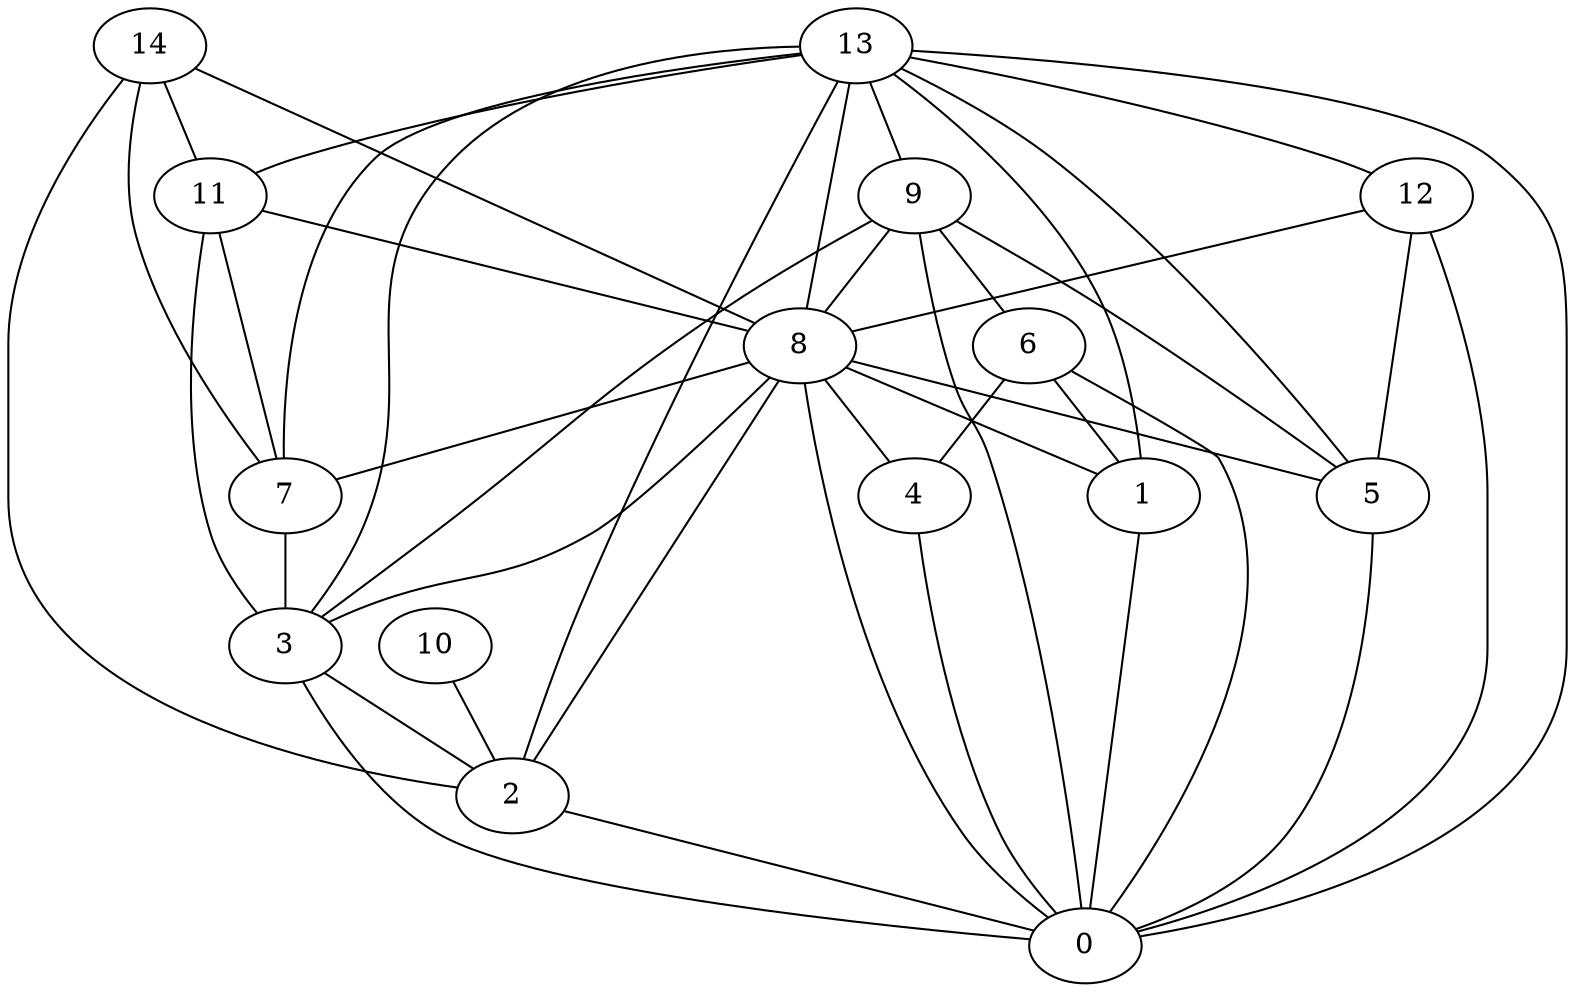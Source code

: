digraph "sensornet-topology" {
label = "";
rankdir="BT";"0"->"1" [arrowhead = "both"] 
"0"->"2" [arrowhead = "both"] 
"0"->"3" [arrowhead = "both"] 
"0"->"4" [arrowhead = "both"] 
"0"->"5" [arrowhead = "both"] 
"0"->"6" [arrowhead = "both"] 
"0"->"8" [arrowhead = "both"] 
"0"->"9" [arrowhead = "both"] 
"0"->"12" [arrowhead = "both"] 
"0"->"13" [arrowhead = "both"] 
"1"->"6" [arrowhead = "both"] 
"1"->"8" [arrowhead = "both"] 
"1"->"13" [arrowhead = "both"] 
"2"->"3" [arrowhead = "both"] 
"2"->"8" [arrowhead = "both"] 
"2"->"10" [arrowhead = "both"] 
"2"->"13" [arrowhead = "both"] 
"2"->"14" [arrowhead = "both"] 
"3"->"7" [arrowhead = "both"] 
"3"->"8" [arrowhead = "both"] 
"3"->"9" [arrowhead = "both"] 
"3"->"11" [arrowhead = "both"] 
"3"->"13" [arrowhead = "both"] 
"4"->"6" [arrowhead = "both"] 
"4"->"8" [arrowhead = "both"] 
"5"->"8" [arrowhead = "both"] 
"5"->"9" [arrowhead = "both"] 
"5"->"12" [arrowhead = "both"] 
"5"->"13" [arrowhead = "both"] 
"6"->"9" [arrowhead = "both"] 
"7"->"8" [arrowhead = "both"] 
"7"->"11" [arrowhead = "both"] 
"7"->"13" [arrowhead = "both"] 
"7"->"14" [arrowhead = "both"] 
"8"->"9" [arrowhead = "both"] 
"8"->"11" [arrowhead = "both"] 
"8"->"12" [arrowhead = "both"] 
"8"->"13" [arrowhead = "both"] 
"8"->"14" [arrowhead = "both"] 
"9"->"13" [arrowhead = "both"] 
"11"->"13" [arrowhead = "both"] 
"11"->"14" [arrowhead = "both"] 
"12"->"13" [arrowhead = "both"] 
}